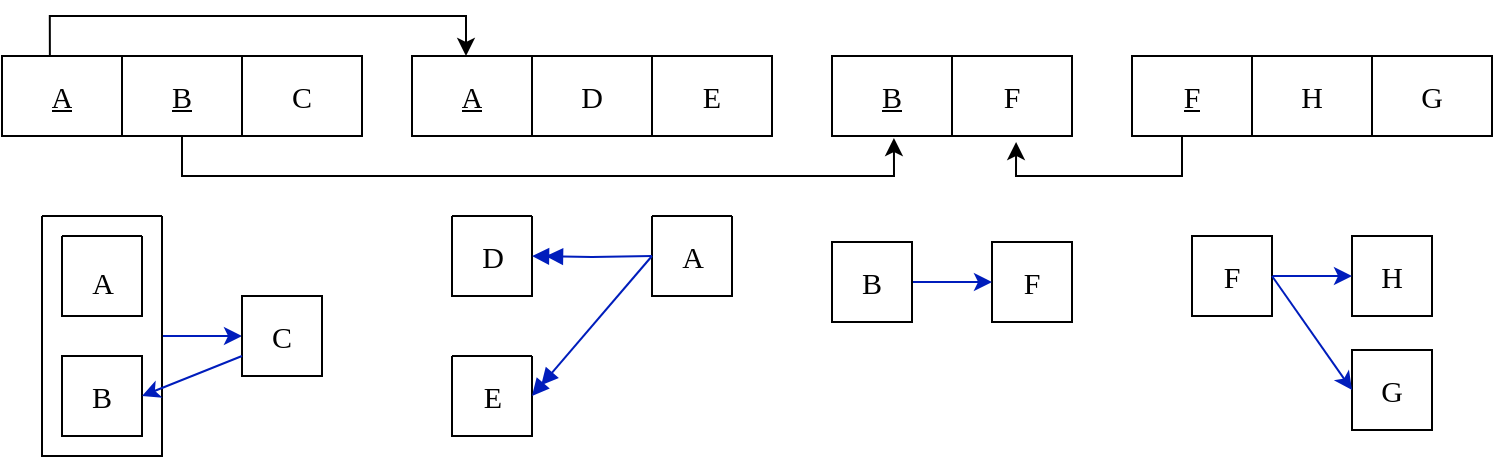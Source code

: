 <mxfile version="22.1.4" type="github">
  <diagram name="Page-1" id="K29u6oLF9DYGCcdjhYJX">
    <mxGraphModel dx="1194" dy="728" grid="1" gridSize="10" guides="1" tooltips="1" connect="1" arrows="1" fold="1" page="1" pageScale="1" pageWidth="1100" pageHeight="850" math="0" shadow="0">
      <root>
        <mxCell id="0" />
        <mxCell id="1" parent="0" />
        <mxCell id="z9wuAsnrcv73eYvdN_sy-1" value="" style="shape=table;startSize=0;container=1;collapsible=0;childLayout=tableLayout;fontFamily=Times New Roman;fontSize=15;" vertex="1" parent="1">
          <mxGeometry x="30" y="200" width="180" height="40" as="geometry" />
        </mxCell>
        <mxCell id="z9wuAsnrcv73eYvdN_sy-2" value="" style="shape=tableRow;horizontal=0;startSize=0;swimlaneHead=0;swimlaneBody=0;strokeColor=inherit;top=0;left=0;bottom=0;right=0;collapsible=0;dropTarget=0;fillColor=none;points=[[0,0.5],[1,0.5]];portConstraint=eastwest;fontFamily=Times New Roman;fontSize=15;" vertex="1" parent="z9wuAsnrcv73eYvdN_sy-1">
          <mxGeometry width="180" height="40" as="geometry" />
        </mxCell>
        <mxCell id="z9wuAsnrcv73eYvdN_sy-3" value="&lt;u&gt;A&lt;/u&gt;" style="shape=partialRectangle;html=1;whiteSpace=wrap;connectable=0;strokeColor=inherit;overflow=hidden;fillColor=none;top=0;left=0;bottom=0;right=0;pointerEvents=1;fontFamily=Times New Roman;fontSize=15;" vertex="1" parent="z9wuAsnrcv73eYvdN_sy-2">
          <mxGeometry width="60" height="40" as="geometry">
            <mxRectangle width="60" height="40" as="alternateBounds" />
          </mxGeometry>
        </mxCell>
        <mxCell id="z9wuAsnrcv73eYvdN_sy-4" value="&lt;u&gt;B&lt;/u&gt;" style="shape=partialRectangle;html=1;whiteSpace=wrap;connectable=0;strokeColor=inherit;overflow=hidden;fillColor=none;top=0;left=0;bottom=0;right=0;pointerEvents=1;fontFamily=Times New Roman;fontSize=15;" vertex="1" parent="z9wuAsnrcv73eYvdN_sy-2">
          <mxGeometry x="60" width="60" height="40" as="geometry">
            <mxRectangle width="60" height="40" as="alternateBounds" />
          </mxGeometry>
        </mxCell>
        <mxCell id="z9wuAsnrcv73eYvdN_sy-5" value="C" style="shape=partialRectangle;html=1;whiteSpace=wrap;connectable=0;strokeColor=inherit;overflow=hidden;fillColor=none;top=0;left=0;bottom=0;right=0;pointerEvents=1;fontFamily=Times New Roman;fontSize=15;" vertex="1" parent="z9wuAsnrcv73eYvdN_sy-2">
          <mxGeometry x="120" width="60" height="40" as="geometry">
            <mxRectangle width="60" height="40" as="alternateBounds" />
          </mxGeometry>
        </mxCell>
        <mxCell id="z9wuAsnrcv73eYvdN_sy-6" value="" style="shape=table;startSize=0;container=1;collapsible=0;childLayout=tableLayout;fontFamily=Times New Roman;fontSize=15;" vertex="1" parent="1">
          <mxGeometry x="235" y="200" width="180" height="40" as="geometry" />
        </mxCell>
        <mxCell id="z9wuAsnrcv73eYvdN_sy-7" value="" style="shape=tableRow;horizontal=0;startSize=0;swimlaneHead=0;swimlaneBody=0;strokeColor=inherit;top=0;left=0;bottom=0;right=0;collapsible=0;dropTarget=0;fillColor=none;points=[[0,0.5],[1,0.5]];portConstraint=eastwest;fontFamily=Times New Roman;fontSize=15;" vertex="1" parent="z9wuAsnrcv73eYvdN_sy-6">
          <mxGeometry width="180" height="40" as="geometry" />
        </mxCell>
        <mxCell id="z9wuAsnrcv73eYvdN_sy-8" value="&lt;u&gt;A&lt;/u&gt;" style="shape=partialRectangle;html=1;whiteSpace=wrap;connectable=0;strokeColor=inherit;overflow=hidden;fillColor=none;top=0;left=0;bottom=0;right=0;pointerEvents=1;fontFamily=Times New Roman;fontSize=15;" vertex="1" parent="z9wuAsnrcv73eYvdN_sy-7">
          <mxGeometry width="60" height="40" as="geometry">
            <mxRectangle width="60" height="40" as="alternateBounds" />
          </mxGeometry>
        </mxCell>
        <mxCell id="z9wuAsnrcv73eYvdN_sy-9" value="D" style="shape=partialRectangle;html=1;whiteSpace=wrap;connectable=0;strokeColor=inherit;overflow=hidden;fillColor=none;top=0;left=0;bottom=0;right=0;pointerEvents=1;fontFamily=Times New Roman;fontSize=15;" vertex="1" parent="z9wuAsnrcv73eYvdN_sy-7">
          <mxGeometry x="60" width="60" height="40" as="geometry">
            <mxRectangle width="60" height="40" as="alternateBounds" />
          </mxGeometry>
        </mxCell>
        <mxCell id="z9wuAsnrcv73eYvdN_sy-10" value="E" style="shape=partialRectangle;html=1;whiteSpace=wrap;connectable=0;strokeColor=inherit;overflow=hidden;fillColor=none;top=0;left=0;bottom=0;right=0;pointerEvents=1;fontFamily=Times New Roman;fontSize=15;" vertex="1" parent="z9wuAsnrcv73eYvdN_sy-7">
          <mxGeometry x="120" width="60" height="40" as="geometry">
            <mxRectangle width="60" height="40" as="alternateBounds" />
          </mxGeometry>
        </mxCell>
        <mxCell id="z9wuAsnrcv73eYvdN_sy-11" value="" style="shape=table;startSize=0;container=1;collapsible=0;childLayout=tableLayout;fontFamily=Times New Roman;fontSize=15;" vertex="1" parent="1">
          <mxGeometry x="445" y="200" width="120" height="40" as="geometry" />
        </mxCell>
        <mxCell id="z9wuAsnrcv73eYvdN_sy-12" value="" style="shape=tableRow;horizontal=0;startSize=0;swimlaneHead=0;swimlaneBody=0;strokeColor=inherit;top=0;left=0;bottom=0;right=0;collapsible=0;dropTarget=0;fillColor=none;points=[[0,0.5],[1,0.5]];portConstraint=eastwest;fontFamily=Times New Roman;fontSize=15;" vertex="1" parent="z9wuAsnrcv73eYvdN_sy-11">
          <mxGeometry width="120" height="40" as="geometry" />
        </mxCell>
        <mxCell id="z9wuAsnrcv73eYvdN_sy-13" value="&lt;u&gt;B&lt;/u&gt;" style="shape=partialRectangle;html=1;whiteSpace=wrap;connectable=0;strokeColor=inherit;overflow=hidden;fillColor=none;top=0;left=0;bottom=0;right=0;pointerEvents=1;fontFamily=Times New Roman;fontSize=15;" vertex="1" parent="z9wuAsnrcv73eYvdN_sy-12">
          <mxGeometry width="60" height="40" as="geometry">
            <mxRectangle width="60" height="40" as="alternateBounds" />
          </mxGeometry>
        </mxCell>
        <mxCell id="z9wuAsnrcv73eYvdN_sy-14" value="F" style="shape=partialRectangle;html=1;whiteSpace=wrap;connectable=0;strokeColor=inherit;overflow=hidden;fillColor=none;top=0;left=0;bottom=0;right=0;pointerEvents=1;fontFamily=Times New Roman;fontSize=15;" vertex="1" parent="z9wuAsnrcv73eYvdN_sy-12">
          <mxGeometry x="60" width="60" height="40" as="geometry">
            <mxRectangle width="60" height="40" as="alternateBounds" />
          </mxGeometry>
        </mxCell>
        <mxCell id="z9wuAsnrcv73eYvdN_sy-15" value="" style="shape=table;startSize=0;container=1;collapsible=0;childLayout=tableLayout;fontFamily=Times New Roman;fontSize=15;" vertex="1" parent="1">
          <mxGeometry x="595" y="200" width="180" height="40" as="geometry" />
        </mxCell>
        <mxCell id="z9wuAsnrcv73eYvdN_sy-16" value="" style="shape=tableRow;horizontal=0;startSize=0;swimlaneHead=0;swimlaneBody=0;strokeColor=inherit;top=0;left=0;bottom=0;right=0;collapsible=0;dropTarget=0;fillColor=none;points=[[0,0.5],[1,0.5]];portConstraint=eastwest;fontFamily=Times New Roman;fontSize=15;" vertex="1" parent="z9wuAsnrcv73eYvdN_sy-15">
          <mxGeometry width="180" height="40" as="geometry" />
        </mxCell>
        <mxCell id="z9wuAsnrcv73eYvdN_sy-17" value="&lt;u&gt;F&lt;/u&gt;" style="shape=partialRectangle;html=1;whiteSpace=wrap;connectable=0;strokeColor=inherit;overflow=hidden;fillColor=none;top=0;left=0;bottom=0;right=0;pointerEvents=1;fontFamily=Times New Roman;fontSize=15;" vertex="1" parent="z9wuAsnrcv73eYvdN_sy-16">
          <mxGeometry width="60" height="40" as="geometry">
            <mxRectangle width="60" height="40" as="alternateBounds" />
          </mxGeometry>
        </mxCell>
        <mxCell id="z9wuAsnrcv73eYvdN_sy-18" value="H" style="shape=partialRectangle;html=1;whiteSpace=wrap;connectable=0;strokeColor=inherit;overflow=hidden;fillColor=none;top=0;left=0;bottom=0;right=0;pointerEvents=1;fontFamily=Times New Roman;fontSize=15;" vertex="1" parent="z9wuAsnrcv73eYvdN_sy-16">
          <mxGeometry x="60" width="60" height="40" as="geometry">
            <mxRectangle width="60" height="40" as="alternateBounds" />
          </mxGeometry>
        </mxCell>
        <mxCell id="z9wuAsnrcv73eYvdN_sy-63" value="G" style="shape=partialRectangle;html=1;whiteSpace=wrap;connectable=0;strokeColor=inherit;overflow=hidden;fillColor=none;top=0;left=0;bottom=0;right=0;pointerEvents=1;fontFamily=Times New Roman;fontSize=15;" vertex="1" parent="z9wuAsnrcv73eYvdN_sy-16">
          <mxGeometry x="120" width="60" height="40" as="geometry">
            <mxRectangle width="60" height="40" as="alternateBounds" />
          </mxGeometry>
        </mxCell>
        <mxCell id="z9wuAsnrcv73eYvdN_sy-30" style="edgeStyle=orthogonalEdgeStyle;rounded=0;orthogonalLoop=1;jettySize=auto;html=1;entryX=0.767;entryY=1.075;entryDx=0;entryDy=0;entryPerimeter=0;" edge="1" parent="1" target="z9wuAsnrcv73eYvdN_sy-12">
          <mxGeometry relative="1" as="geometry">
            <mxPoint x="630" y="240" as="sourcePoint" />
            <Array as="points">
              <mxPoint x="620" y="260" />
              <mxPoint x="537" y="260" />
            </Array>
          </mxGeometry>
        </mxCell>
        <mxCell id="z9wuAsnrcv73eYvdN_sy-33" value="" style="swimlane;startSize=0;fontFamily=Times New Roman;" vertex="1" parent="1">
          <mxGeometry x="60" y="290" width="40" height="40" as="geometry" />
        </mxCell>
        <mxCell id="z9wuAsnrcv73eYvdN_sy-34" value="&lt;font style=&quot;font-size: 15px;&quot;&gt;A&lt;/font&gt;" style="text;html=1;align=center;verticalAlign=middle;resizable=0;points=[];autosize=1;strokeColor=none;fillColor=none;fontFamily=Times New Roman;" vertex="1" parent="1">
          <mxGeometry x="65" y="298" width="30" height="30" as="geometry" />
        </mxCell>
        <mxCell id="z9wuAsnrcv73eYvdN_sy-35" value="&lt;font style=&quot;font-size: 15px;&quot;&gt;B&lt;/font&gt;" style="whiteSpace=wrap;html=1;aspect=fixed;fontFamily=Times New Roman;" vertex="1" parent="1">
          <mxGeometry x="60" y="350" width="40" height="40" as="geometry" />
        </mxCell>
        <mxCell id="z9wuAsnrcv73eYvdN_sy-36" style="edgeStyle=orthogonalEdgeStyle;rounded=0;orthogonalLoop=1;jettySize=auto;html=1;exitX=1;exitY=0.5;exitDx=0;exitDy=0;entryX=0;entryY=0.5;entryDx=0;entryDy=0;fillColor=#0050ef;strokeColor=#001DBC;fontFamily=Times New Roman;" edge="1" parent="1" source="z9wuAsnrcv73eYvdN_sy-37" target="z9wuAsnrcv73eYvdN_sy-38">
          <mxGeometry relative="1" as="geometry" />
        </mxCell>
        <mxCell id="z9wuAsnrcv73eYvdN_sy-37" value="" style="swimlane;startSize=0;fontFamily=Times New Roman;" vertex="1" parent="1">
          <mxGeometry x="50" y="280" width="60" height="120" as="geometry" />
        </mxCell>
        <mxCell id="z9wuAsnrcv73eYvdN_sy-38" value="&lt;font style=&quot;font-size: 15px;&quot;&gt;C&lt;/font&gt;" style="whiteSpace=wrap;html=1;aspect=fixed;fontFamily=Times New Roman;" vertex="1" parent="1">
          <mxGeometry x="150" y="320" width="40" height="40" as="geometry" />
        </mxCell>
        <mxCell id="z9wuAsnrcv73eYvdN_sy-39" value="" style="endArrow=classic;html=1;rounded=0;exitX=0;exitY=0.75;exitDx=0;exitDy=0;entryX=1;entryY=0.5;entryDx=0;entryDy=0;fillColor=#0050ef;strokeColor=#001DBC;fontFamily=Times New Roman;" edge="1" parent="1" source="z9wuAsnrcv73eYvdN_sy-38" target="z9wuAsnrcv73eYvdN_sy-35">
          <mxGeometry width="50" height="50" relative="1" as="geometry">
            <mxPoint x="120" y="450" as="sourcePoint" />
            <mxPoint x="170" y="400" as="targetPoint" />
          </mxGeometry>
        </mxCell>
        <mxCell id="z9wuAsnrcv73eYvdN_sy-43" value="" style="swimlane;startSize=0;fontFamily=Times New Roman;" vertex="1" parent="1">
          <mxGeometry x="355" y="280" width="40" height="40" as="geometry" />
        </mxCell>
        <mxCell id="z9wuAsnrcv73eYvdN_sy-44" value="&lt;font style=&quot;font-size: 15px;&quot;&gt;A&lt;/font&gt;" style="text;html=1;align=center;verticalAlign=middle;resizable=0;points=[];autosize=1;strokeColor=none;fillColor=none;fontFamily=Times New Roman;" vertex="1" parent="z9wuAsnrcv73eYvdN_sy-43">
          <mxGeometry x="5" y="5" width="30" height="30" as="geometry" />
        </mxCell>
        <mxCell id="z9wuAsnrcv73eYvdN_sy-45" value="" style="swimlane;startSize=0;fontFamily=Times New Roman;" vertex="1" parent="1">
          <mxGeometry x="255" y="280" width="40" height="40" as="geometry" />
        </mxCell>
        <mxCell id="z9wuAsnrcv73eYvdN_sy-46" value="&lt;font style=&quot;font-size: 15px;&quot;&gt;D&lt;/font&gt;" style="text;html=1;align=center;verticalAlign=middle;resizable=0;points=[];autosize=1;strokeColor=none;fillColor=none;fontFamily=Times New Roman;" vertex="1" parent="z9wuAsnrcv73eYvdN_sy-45">
          <mxGeometry x="5" y="5" width="30" height="30" as="geometry" />
        </mxCell>
        <mxCell id="z9wuAsnrcv73eYvdN_sy-47" value="" style="swimlane;startSize=0;fontFamily=Times New Roman;" vertex="1" parent="1">
          <mxGeometry x="255" y="350" width="40" height="40" as="geometry" />
        </mxCell>
        <mxCell id="z9wuAsnrcv73eYvdN_sy-48" value="&lt;font style=&quot;font-size: 15px;&quot;&gt;E&lt;/font&gt;" style="text;html=1;align=center;verticalAlign=middle;resizable=0;points=[];autosize=1;strokeColor=none;fillColor=none;fontFamily=Times New Roman;" vertex="1" parent="z9wuAsnrcv73eYvdN_sy-47">
          <mxGeometry x="5" y="5" width="30" height="30" as="geometry" />
        </mxCell>
        <mxCell id="z9wuAsnrcv73eYvdN_sy-49" style="edgeStyle=orthogonalEdgeStyle;rounded=0;orthogonalLoop=1;jettySize=auto;html=1;entryX=1;entryY=0.5;entryDx=0;entryDy=0;endArrow=doubleBlock;endFill=1;fillColor=#0050ef;strokeColor=#001DBC;fontFamily=Times New Roman;" edge="1" parent="1" target="z9wuAsnrcv73eYvdN_sy-45">
          <mxGeometry relative="1" as="geometry">
            <mxPoint x="355" y="300" as="sourcePoint" />
          </mxGeometry>
        </mxCell>
        <mxCell id="z9wuAsnrcv73eYvdN_sy-50" value="" style="endArrow=doubleBlock;html=1;rounded=0;entryX=1;entryY=0.5;entryDx=0;entryDy=0;endFill=1;fillColor=#0050ef;strokeColor=#001DBC;fontFamily=Times New Roman;" edge="1" parent="1" target="z9wuAsnrcv73eYvdN_sy-47">
          <mxGeometry width="50" height="50" relative="1" as="geometry">
            <mxPoint x="355" y="300" as="sourcePoint" />
            <mxPoint x="355" y="330" as="targetPoint" />
          </mxGeometry>
        </mxCell>
        <mxCell id="z9wuAsnrcv73eYvdN_sy-52" value="&lt;font style=&quot;font-size: 15px;&quot;&gt;F&lt;/font&gt;" style="whiteSpace=wrap;html=1;aspect=fixed;fontFamily=Times New Roman;" vertex="1" parent="1">
          <mxGeometry x="525" y="293" width="40" height="40" as="geometry" />
        </mxCell>
        <mxCell id="z9wuAsnrcv73eYvdN_sy-54" style="edgeStyle=orthogonalEdgeStyle;rounded=0;orthogonalLoop=1;jettySize=auto;html=1;entryX=0;entryY=0.5;entryDx=0;entryDy=0;fillColor=#0050ef;strokeColor=#001DBC;" edge="1" parent="1" source="z9wuAsnrcv73eYvdN_sy-53" target="z9wuAsnrcv73eYvdN_sy-52">
          <mxGeometry relative="1" as="geometry" />
        </mxCell>
        <mxCell id="z9wuAsnrcv73eYvdN_sy-53" value="&lt;font style=&quot;font-size: 15px;&quot;&gt;B&lt;/font&gt;" style="whiteSpace=wrap;html=1;aspect=fixed;fontFamily=Times New Roman;" vertex="1" parent="1">
          <mxGeometry x="445" y="293" width="40" height="40" as="geometry" />
        </mxCell>
        <mxCell id="z9wuAsnrcv73eYvdN_sy-55" value="&lt;font style=&quot;font-size: 15px;&quot;&gt;H&lt;/font&gt;" style="whiteSpace=wrap;html=1;aspect=fixed;fontFamily=Times New Roman;" vertex="1" parent="1">
          <mxGeometry x="705" y="290" width="40" height="40" as="geometry" />
        </mxCell>
        <mxCell id="z9wuAsnrcv73eYvdN_sy-56" style="edgeStyle=orthogonalEdgeStyle;rounded=0;orthogonalLoop=1;jettySize=auto;html=1;entryX=0;entryY=0.5;entryDx=0;entryDy=0;fillColor=#0050ef;strokeColor=#001DBC;" edge="1" parent="1" source="z9wuAsnrcv73eYvdN_sy-57" target="z9wuAsnrcv73eYvdN_sy-55">
          <mxGeometry relative="1" as="geometry" />
        </mxCell>
        <mxCell id="z9wuAsnrcv73eYvdN_sy-57" value="&lt;font style=&quot;font-size: 15px;&quot;&gt;F&lt;/font&gt;" style="whiteSpace=wrap;html=1;aspect=fixed;fontFamily=Times New Roman;" vertex="1" parent="1">
          <mxGeometry x="625" y="290" width="40" height="40" as="geometry" />
        </mxCell>
        <mxCell id="z9wuAsnrcv73eYvdN_sy-58" value="&lt;font style=&quot;font-size: 15px;&quot;&gt;G&lt;/font&gt;" style="whiteSpace=wrap;html=1;aspect=fixed;fontFamily=Times New Roman;" vertex="1" parent="1">
          <mxGeometry x="705" y="347" width="40" height="40" as="geometry" />
        </mxCell>
        <mxCell id="z9wuAsnrcv73eYvdN_sy-61" style="edgeStyle=orthogonalEdgeStyle;rounded=0;orthogonalLoop=1;jettySize=auto;html=1;entryX=0.15;entryY=0;entryDx=0;entryDy=0;entryPerimeter=0;exitX=0.133;exitY=0;exitDx=0;exitDy=0;exitPerimeter=0;" edge="1" parent="1" source="z9wuAsnrcv73eYvdN_sy-2" target="z9wuAsnrcv73eYvdN_sy-7">
          <mxGeometry relative="1" as="geometry" />
        </mxCell>
        <mxCell id="z9wuAsnrcv73eYvdN_sy-62" style="edgeStyle=orthogonalEdgeStyle;rounded=0;orthogonalLoop=1;jettySize=auto;html=1;entryX=0.258;entryY=1.025;entryDx=0;entryDy=0;entryPerimeter=0;" edge="1" parent="1" source="z9wuAsnrcv73eYvdN_sy-2" target="z9wuAsnrcv73eYvdN_sy-12">
          <mxGeometry relative="1" as="geometry">
            <Array as="points">
              <mxPoint x="120" y="260" />
              <mxPoint x="476" y="260" />
            </Array>
          </mxGeometry>
        </mxCell>
        <mxCell id="z9wuAsnrcv73eYvdN_sy-64" value="" style="endArrow=classic;html=1;rounded=0;exitX=1;exitY=0.5;exitDx=0;exitDy=0;entryX=0;entryY=0.5;entryDx=0;entryDy=0;fillColor=#0050ef;strokeColor=#001DBC;fontFamily=Times New Roman;" edge="1" parent="1" source="z9wuAsnrcv73eYvdN_sy-57" target="z9wuAsnrcv73eYvdN_sy-58">
          <mxGeometry width="50" height="50" relative="1" as="geometry">
            <mxPoint x="705" y="340" as="sourcePoint" />
            <mxPoint x="655" y="360" as="targetPoint" />
          </mxGeometry>
        </mxCell>
      </root>
    </mxGraphModel>
  </diagram>
</mxfile>
